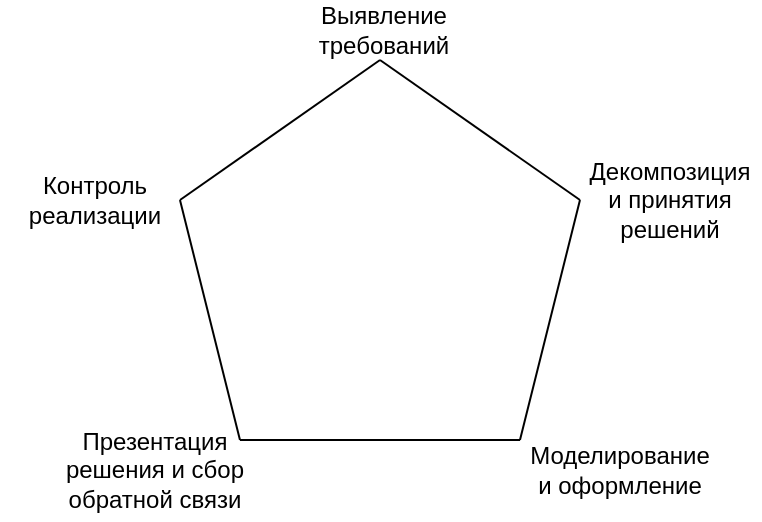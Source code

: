 <mxfile version="15.9.1" type="device"><diagram id="iKxDhdEDKqAFIGJJ1SLa" name="Page-1"><mxGraphModel dx="661" dy="428" grid="1" gridSize="10" guides="1" tooltips="1" connect="1" arrows="1" fold="1" page="1" pageScale="1" pageWidth="850" pageHeight="1100" math="0" shadow="0"><root><mxCell id="0"/><mxCell id="1" parent="0"/><mxCell id="p-vlbO8TGlTWAnxKzkif-2" value="" style="endArrow=none;html=1;rounded=0;" edge="1" parent="1"><mxGeometry width="50" height="50" relative="1" as="geometry"><mxPoint x="250" y="250" as="sourcePoint"/><mxPoint x="350" y="180" as="targetPoint"/></mxGeometry></mxCell><mxCell id="p-vlbO8TGlTWAnxKzkif-3" value="" style="endArrow=none;html=1;rounded=0;" edge="1" parent="1"><mxGeometry width="50" height="50" relative="1" as="geometry"><mxPoint x="280" y="370" as="sourcePoint"/><mxPoint x="250" y="250" as="targetPoint"/></mxGeometry></mxCell><mxCell id="p-vlbO8TGlTWAnxKzkif-5" value="" style="endArrow=none;html=1;rounded=0;" edge="1" parent="1"><mxGeometry width="50" height="50" relative="1" as="geometry"><mxPoint x="420" y="370" as="sourcePoint"/><mxPoint x="280" y="370" as="targetPoint"/></mxGeometry></mxCell><mxCell id="p-vlbO8TGlTWAnxKzkif-6" value="" style="endArrow=none;html=1;rounded=0;sketch=0;" edge="1" parent="1"><mxGeometry width="50" height="50" relative="1" as="geometry"><mxPoint x="350" y="180" as="sourcePoint"/><mxPoint x="450" y="250" as="targetPoint"/></mxGeometry></mxCell><mxCell id="p-vlbO8TGlTWAnxKzkif-7" value="" style="endArrow=none;html=1;rounded=0;sketch=0;" edge="1" parent="1"><mxGeometry width="50" height="50" relative="1" as="geometry"><mxPoint x="450" y="250" as="sourcePoint"/><mxPoint x="420" y="370" as="targetPoint"/></mxGeometry></mxCell><mxCell id="p-vlbO8TGlTWAnxKzkif-9" value="Выявление требований" style="text;html=1;strokeColor=none;fillColor=none;align=center;verticalAlign=middle;whiteSpace=wrap;rounded=0;" vertex="1" parent="1"><mxGeometry x="317" y="150" width="70" height="30" as="geometry"/></mxCell><mxCell id="p-vlbO8TGlTWAnxKzkif-10" value="Декомпозиция и принятия решений" style="text;html=1;strokeColor=none;fillColor=none;align=center;verticalAlign=middle;whiteSpace=wrap;rounded=0;" vertex="1" parent="1"><mxGeometry x="450" y="230" width="90" height="40" as="geometry"/></mxCell><mxCell id="p-vlbO8TGlTWAnxKzkif-11" value="Моделирование и оформление" style="text;html=1;strokeColor=none;fillColor=none;align=center;verticalAlign=middle;whiteSpace=wrap;rounded=0;" vertex="1" parent="1"><mxGeometry x="425" y="365" width="90" height="40" as="geometry"/></mxCell><mxCell id="p-vlbO8TGlTWAnxKzkif-12" value="Презентация решения и сбор обратной связи" style="text;html=1;strokeColor=none;fillColor=none;align=center;verticalAlign=middle;whiteSpace=wrap;rounded=0;" vertex="1" parent="1"><mxGeometry x="190" y="360" width="95" height="50" as="geometry"/></mxCell><mxCell id="p-vlbO8TGlTWAnxKzkif-13" value="Контроль реализации" style="text;html=1;strokeColor=none;fillColor=none;align=center;verticalAlign=middle;whiteSpace=wrap;rounded=0;" vertex="1" parent="1"><mxGeometry x="160" y="225" width="95" height="50" as="geometry"/></mxCell></root></mxGraphModel></diagram></mxfile>